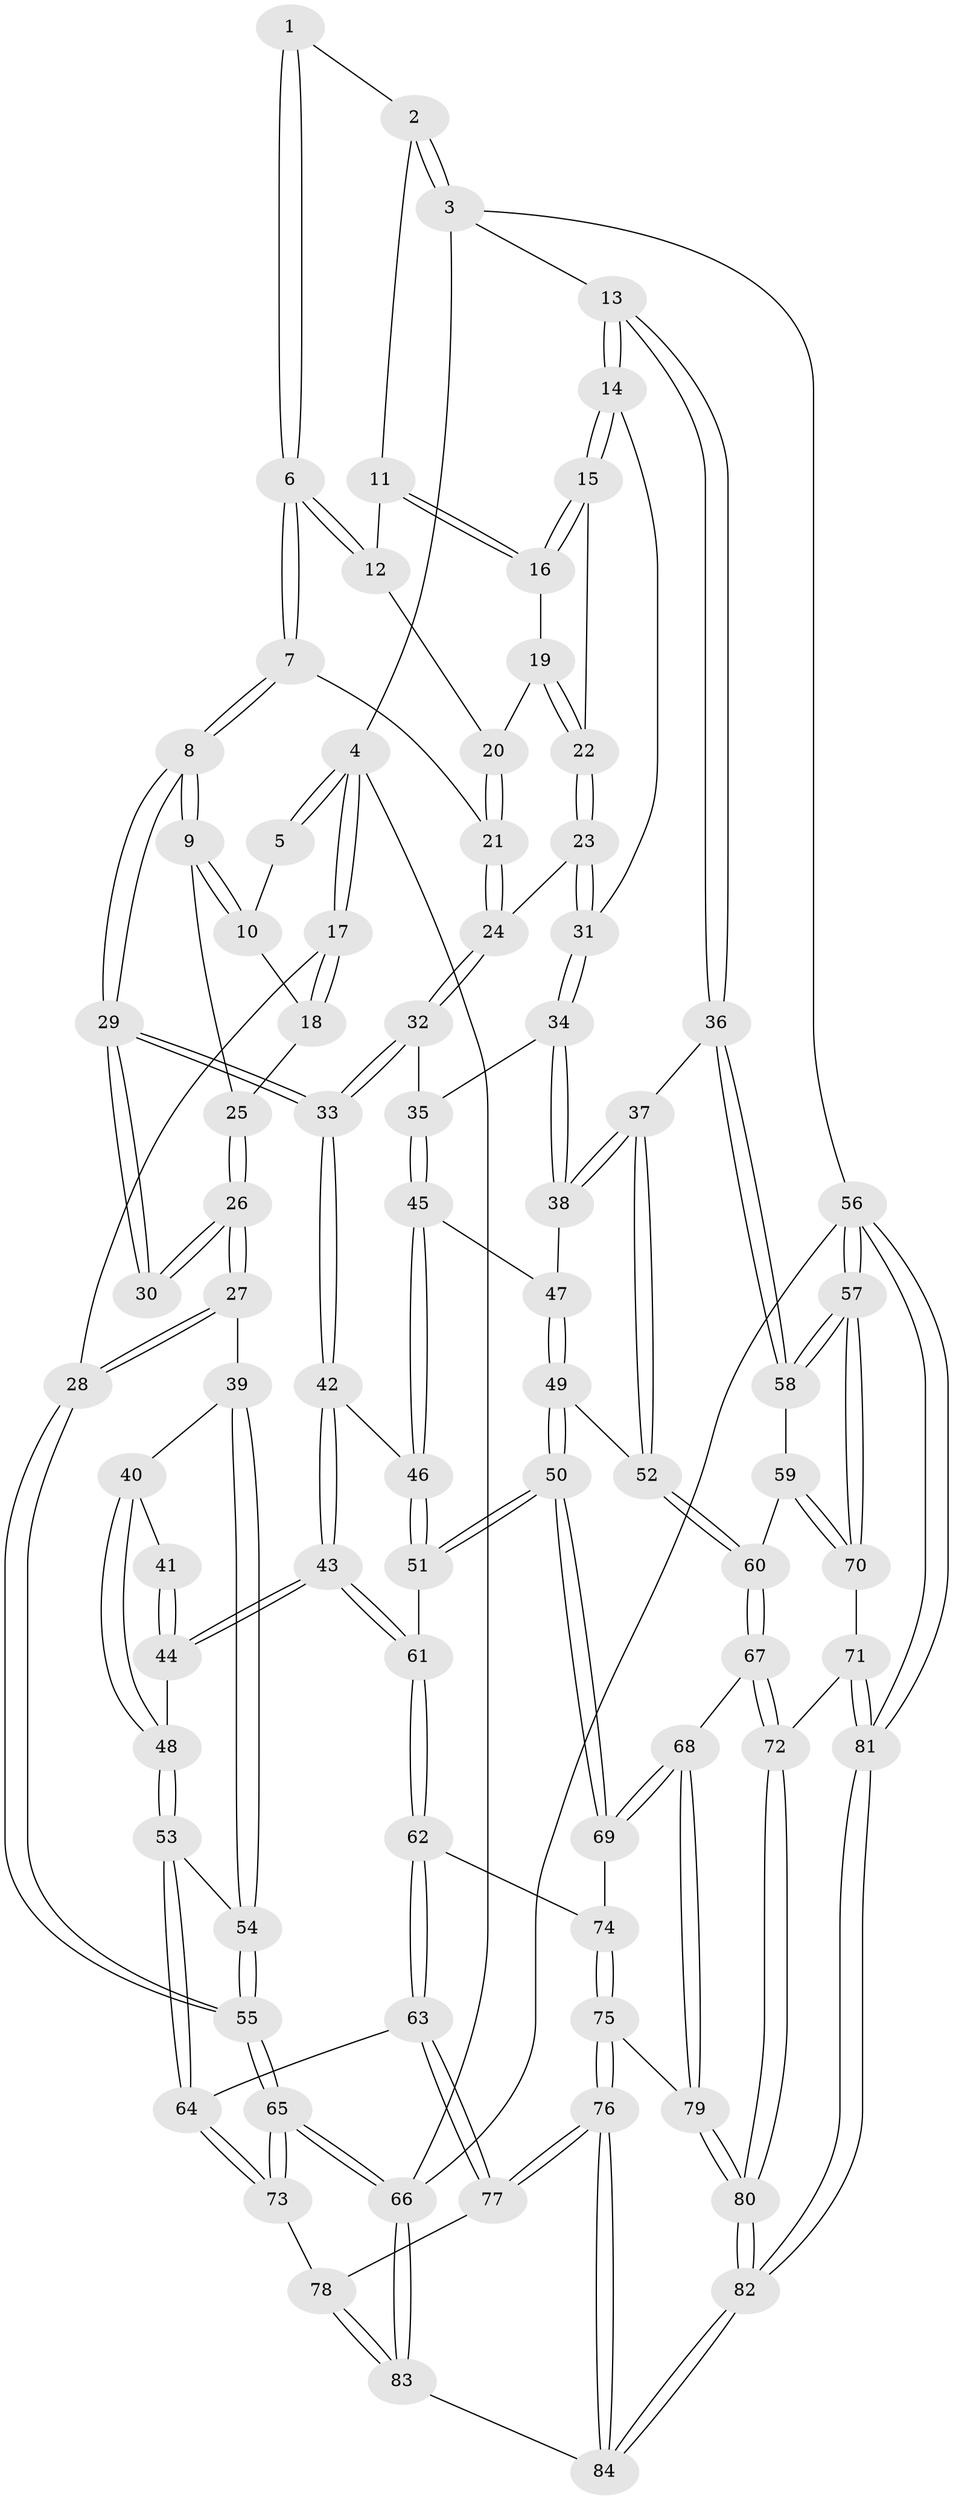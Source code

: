 // Generated by graph-tools (version 1.1) at 2025/27/03/09/25 03:27:04]
// undirected, 84 vertices, 207 edges
graph export_dot {
graph [start="1"]
  node [color=gray90,style=filled];
  1 [pos="+0.32905653991241607+0"];
  2 [pos="+0.8088813226678876+0"];
  3 [pos="+1+0"];
  4 [pos="+0+0"];
  5 [pos="+0.24721169695997972+0"];
  6 [pos="+0.45810676902550457+0.13222644070437328"];
  7 [pos="+0.4437061091117579+0.1872348262771029"];
  8 [pos="+0.358263986543699+0.26620083255502247"];
  9 [pos="+0.2389966462238202+0.19867517871434734"];
  10 [pos="+0.2208796139313679+0.013245448518350786"];
  11 [pos="+0.7507606218455225+0"];
  12 [pos="+0.5798627251843731+0.10913801606895934"];
  13 [pos="+1+0.26529477868185974"];
  14 [pos="+0.8437861826331736+0.27660043894110026"];
  15 [pos="+0.7377953758347564+0.21490678727705137"];
  16 [pos="+0.7201684628406831+0.1709812888959818"];
  17 [pos="+0+0.26774696852665025"];
  18 [pos="+0.04236878408131806+0.19773516520622272"];
  19 [pos="+0.6273675663925172+0.15576867107304698"];
  20 [pos="+0.5910367251992056+0.1233174663205365"];
  21 [pos="+0.5871783376647436+0.28748031490109605"];
  22 [pos="+0.623573599661248+0.2683098931437718"];
  23 [pos="+0.608786341853881+0.2822275933398449"];
  24 [pos="+0.588760366143739+0.28892218469469594"];
  25 [pos="+0.22644702722510474+0.20480211986237293"];
  26 [pos="+0.11647966133719989+0.3876579825439146"];
  27 [pos="+0.004811854234683575+0.42497964855463644"];
  28 [pos="+0+0.3871651703946402"];
  29 [pos="+0.35774669599515196+0.3678846413951191"];
  30 [pos="+0.27608023848730384+0.3979903857167159"];
  31 [pos="+0.7365230809388715+0.36462242212576157"];
  32 [pos="+0.5705316765797381+0.3517875229541315"];
  33 [pos="+0.43123905017879227+0.44611820649816014"];
  34 [pos="+0.7033755475683521+0.44325425612750496"];
  35 [pos="+0.6716795136393545+0.4479608568368066"];
  36 [pos="+1+0.2794276391956759"];
  37 [pos="+0.855049104982387+0.5188897651139499"];
  38 [pos="+0.7562073231761007+0.49260105939184307"];
  39 [pos="+0.0573738207203666+0.48038616512780263"];
  40 [pos="+0.14186764934836357+0.5356626740106315"];
  41 [pos="+0.2575600999147895+0.4664693995068032"];
  42 [pos="+0.43962033336479434+0.4841452620959551"];
  43 [pos="+0.32092626888445097+0.5985162542843041"];
  44 [pos="+0.25926949693155804+0.5701618223066346"];
  45 [pos="+0.5990082670169417+0.5216788674914341"];
  46 [pos="+0.5291370853930637+0.5596982366866292"];
  47 [pos="+0.7070207505181816+0.5799557235146148"];
  48 [pos="+0.1826696406347633+0.5723249945863367"];
  49 [pos="+0.7093224241372161+0.6328605280993564"];
  50 [pos="+0.577790909264627+0.7279168870076418"];
  51 [pos="+0.554192723025443+0.685950354398553"];
  52 [pos="+0.8441803740861357+0.6480034724183452"];
  53 [pos="+0.1581323733933096+0.7161368934093605"];
  54 [pos="+0.09636630444549968+0.7071007002102531"];
  55 [pos="+0+0.7984860839285814"];
  56 [pos="+1+1"];
  57 [pos="+1+0.7688203490782165"];
  58 [pos="+1+0.6157060314977126"];
  59 [pos="+0.8601632734826482+0.6535344930064764"];
  60 [pos="+0.8443609793337995+0.6483670899329563"];
  61 [pos="+0.32438695436337006+0.6709119840235971"];
  62 [pos="+0.3008296650126994+0.7231676077827611"];
  63 [pos="+0.25436474886712124+0.7522445106029771"];
  64 [pos="+0.19719485333650483+0.7503889074446602"];
  65 [pos="+0+0.8863429079055422"];
  66 [pos="+0+1"];
  67 [pos="+0.7776913279236112+0.8324603971962209"];
  68 [pos="+0.5833656499857592+0.7753602036026465"];
  69 [pos="+0.5801272095274363+0.756484526408054"];
  70 [pos="+0.9948854348427494+0.7955305198577709"];
  71 [pos="+0.8646679170104039+0.8672036873476363"];
  72 [pos="+0.8042486677039096+0.8654901541334289"];
  73 [pos="+0.12509939693822317+0.8891945804858963"];
  74 [pos="+0.30545431460275596+0.7262169067928004"];
  75 [pos="+0.4929143583901306+0.8929317756274271"];
  76 [pos="+0.4422675596833372+0.9844065893694365"];
  77 [pos="+0.29249924432929847+0.8768396315298125"];
  78 [pos="+0.16906898288536776+0.9369969586262195"];
  79 [pos="+0.5280659256286231+0.8590971377997881"];
  80 [pos="+0.7577729704870434+1"];
  81 [pos="+1+1"];
  82 [pos="+0.755870884275697+1"];
  83 [pos="+0.2479140564275122+1"];
  84 [pos="+0.4189530277459054+1"];
  1 -- 2;
  1 -- 6;
  1 -- 6;
  2 -- 3;
  2 -- 3;
  2 -- 11;
  3 -- 4;
  3 -- 13;
  3 -- 56;
  4 -- 5;
  4 -- 5;
  4 -- 17;
  4 -- 17;
  4 -- 66;
  5 -- 10;
  6 -- 7;
  6 -- 7;
  6 -- 12;
  6 -- 12;
  7 -- 8;
  7 -- 8;
  7 -- 21;
  8 -- 9;
  8 -- 9;
  8 -- 29;
  8 -- 29;
  9 -- 10;
  9 -- 10;
  9 -- 25;
  10 -- 18;
  11 -- 12;
  11 -- 16;
  11 -- 16;
  12 -- 20;
  13 -- 14;
  13 -- 14;
  13 -- 36;
  13 -- 36;
  14 -- 15;
  14 -- 15;
  14 -- 31;
  15 -- 16;
  15 -- 16;
  15 -- 22;
  16 -- 19;
  17 -- 18;
  17 -- 18;
  17 -- 28;
  18 -- 25;
  19 -- 20;
  19 -- 22;
  19 -- 22;
  20 -- 21;
  20 -- 21;
  21 -- 24;
  21 -- 24;
  22 -- 23;
  22 -- 23;
  23 -- 24;
  23 -- 31;
  23 -- 31;
  24 -- 32;
  24 -- 32;
  25 -- 26;
  25 -- 26;
  26 -- 27;
  26 -- 27;
  26 -- 30;
  26 -- 30;
  27 -- 28;
  27 -- 28;
  27 -- 39;
  28 -- 55;
  28 -- 55;
  29 -- 30;
  29 -- 30;
  29 -- 33;
  29 -- 33;
  31 -- 34;
  31 -- 34;
  32 -- 33;
  32 -- 33;
  32 -- 35;
  33 -- 42;
  33 -- 42;
  34 -- 35;
  34 -- 38;
  34 -- 38;
  35 -- 45;
  35 -- 45;
  36 -- 37;
  36 -- 58;
  36 -- 58;
  37 -- 38;
  37 -- 38;
  37 -- 52;
  37 -- 52;
  38 -- 47;
  39 -- 40;
  39 -- 54;
  39 -- 54;
  40 -- 41;
  40 -- 48;
  40 -- 48;
  41 -- 44;
  41 -- 44;
  42 -- 43;
  42 -- 43;
  42 -- 46;
  43 -- 44;
  43 -- 44;
  43 -- 61;
  43 -- 61;
  44 -- 48;
  45 -- 46;
  45 -- 46;
  45 -- 47;
  46 -- 51;
  46 -- 51;
  47 -- 49;
  47 -- 49;
  48 -- 53;
  48 -- 53;
  49 -- 50;
  49 -- 50;
  49 -- 52;
  50 -- 51;
  50 -- 51;
  50 -- 69;
  50 -- 69;
  51 -- 61;
  52 -- 60;
  52 -- 60;
  53 -- 54;
  53 -- 64;
  53 -- 64;
  54 -- 55;
  54 -- 55;
  55 -- 65;
  55 -- 65;
  56 -- 57;
  56 -- 57;
  56 -- 81;
  56 -- 81;
  56 -- 66;
  57 -- 58;
  57 -- 58;
  57 -- 70;
  57 -- 70;
  58 -- 59;
  59 -- 60;
  59 -- 70;
  59 -- 70;
  60 -- 67;
  60 -- 67;
  61 -- 62;
  61 -- 62;
  62 -- 63;
  62 -- 63;
  62 -- 74;
  63 -- 64;
  63 -- 77;
  63 -- 77;
  64 -- 73;
  64 -- 73;
  65 -- 66;
  65 -- 66;
  65 -- 73;
  65 -- 73;
  66 -- 83;
  66 -- 83;
  67 -- 68;
  67 -- 72;
  67 -- 72;
  68 -- 69;
  68 -- 69;
  68 -- 79;
  68 -- 79;
  69 -- 74;
  70 -- 71;
  71 -- 72;
  71 -- 81;
  71 -- 81;
  72 -- 80;
  72 -- 80;
  73 -- 78;
  74 -- 75;
  74 -- 75;
  75 -- 76;
  75 -- 76;
  75 -- 79;
  76 -- 77;
  76 -- 77;
  76 -- 84;
  76 -- 84;
  77 -- 78;
  78 -- 83;
  78 -- 83;
  79 -- 80;
  79 -- 80;
  80 -- 82;
  80 -- 82;
  81 -- 82;
  81 -- 82;
  82 -- 84;
  82 -- 84;
  83 -- 84;
}
